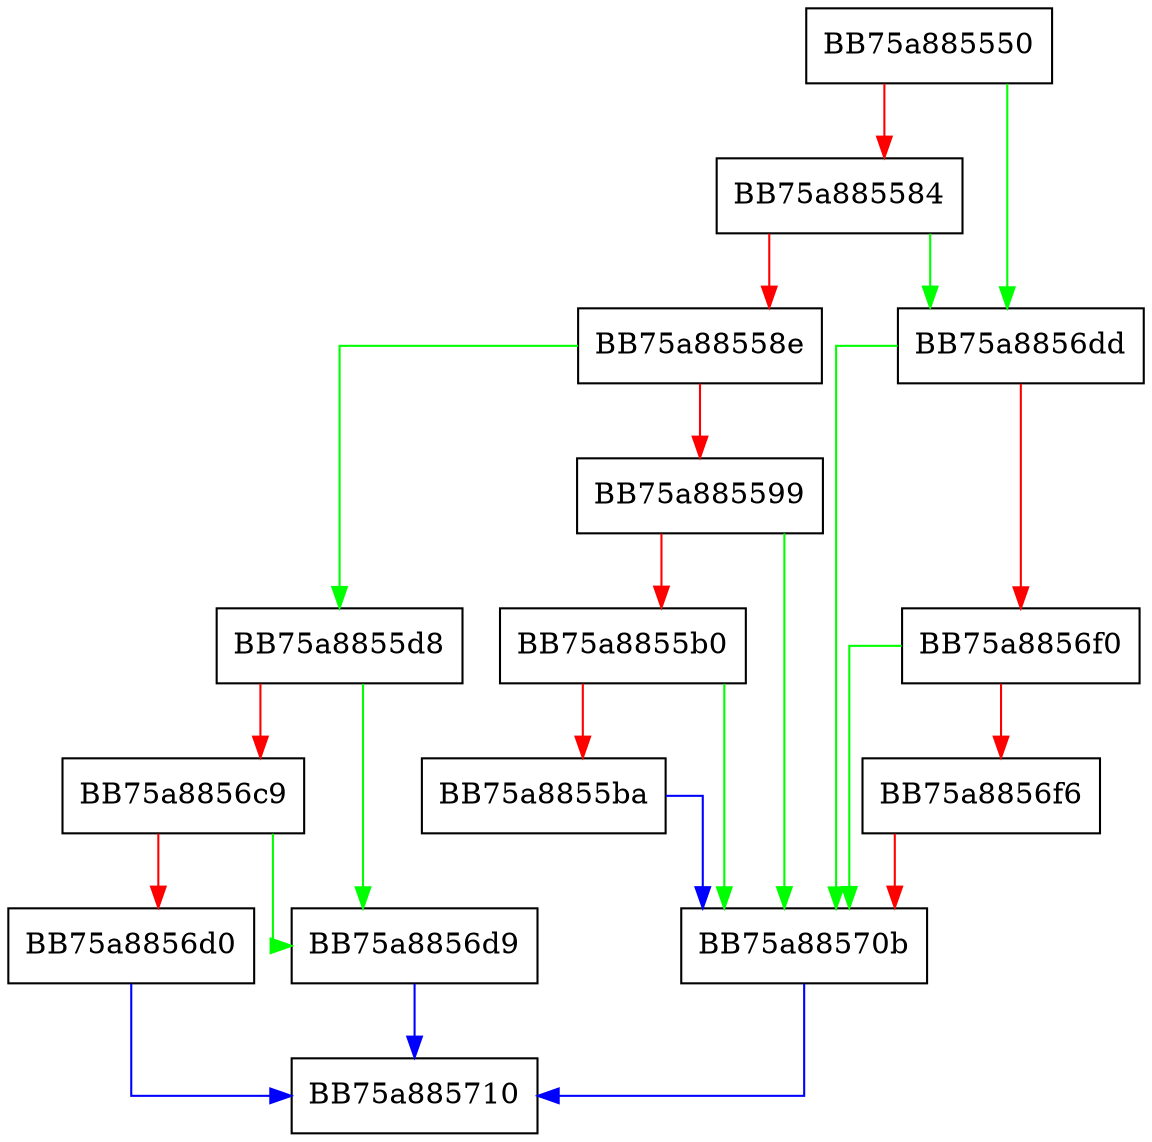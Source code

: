 digraph RtpImageNameConfigExRunning {
  node [shape="box"];
  graph [splines=ortho];
  BB75a885550 -> BB75a8856dd [color="green"];
  BB75a885550 -> BB75a885584 [color="red"];
  BB75a885584 -> BB75a8856dd [color="green"];
  BB75a885584 -> BB75a88558e [color="red"];
  BB75a88558e -> BB75a8855d8 [color="green"];
  BB75a88558e -> BB75a885599 [color="red"];
  BB75a885599 -> BB75a88570b [color="green"];
  BB75a885599 -> BB75a8855b0 [color="red"];
  BB75a8855b0 -> BB75a88570b [color="green"];
  BB75a8855b0 -> BB75a8855ba [color="red"];
  BB75a8855ba -> BB75a88570b [color="blue"];
  BB75a8855d8 -> BB75a8856d9 [color="green"];
  BB75a8855d8 -> BB75a8856c9 [color="red"];
  BB75a8856c9 -> BB75a8856d9 [color="green"];
  BB75a8856c9 -> BB75a8856d0 [color="red"];
  BB75a8856d0 -> BB75a885710 [color="blue"];
  BB75a8856d9 -> BB75a885710 [color="blue"];
  BB75a8856dd -> BB75a88570b [color="green"];
  BB75a8856dd -> BB75a8856f0 [color="red"];
  BB75a8856f0 -> BB75a88570b [color="green"];
  BB75a8856f0 -> BB75a8856f6 [color="red"];
  BB75a8856f6 -> BB75a88570b [color="red"];
  BB75a88570b -> BB75a885710 [color="blue"];
}